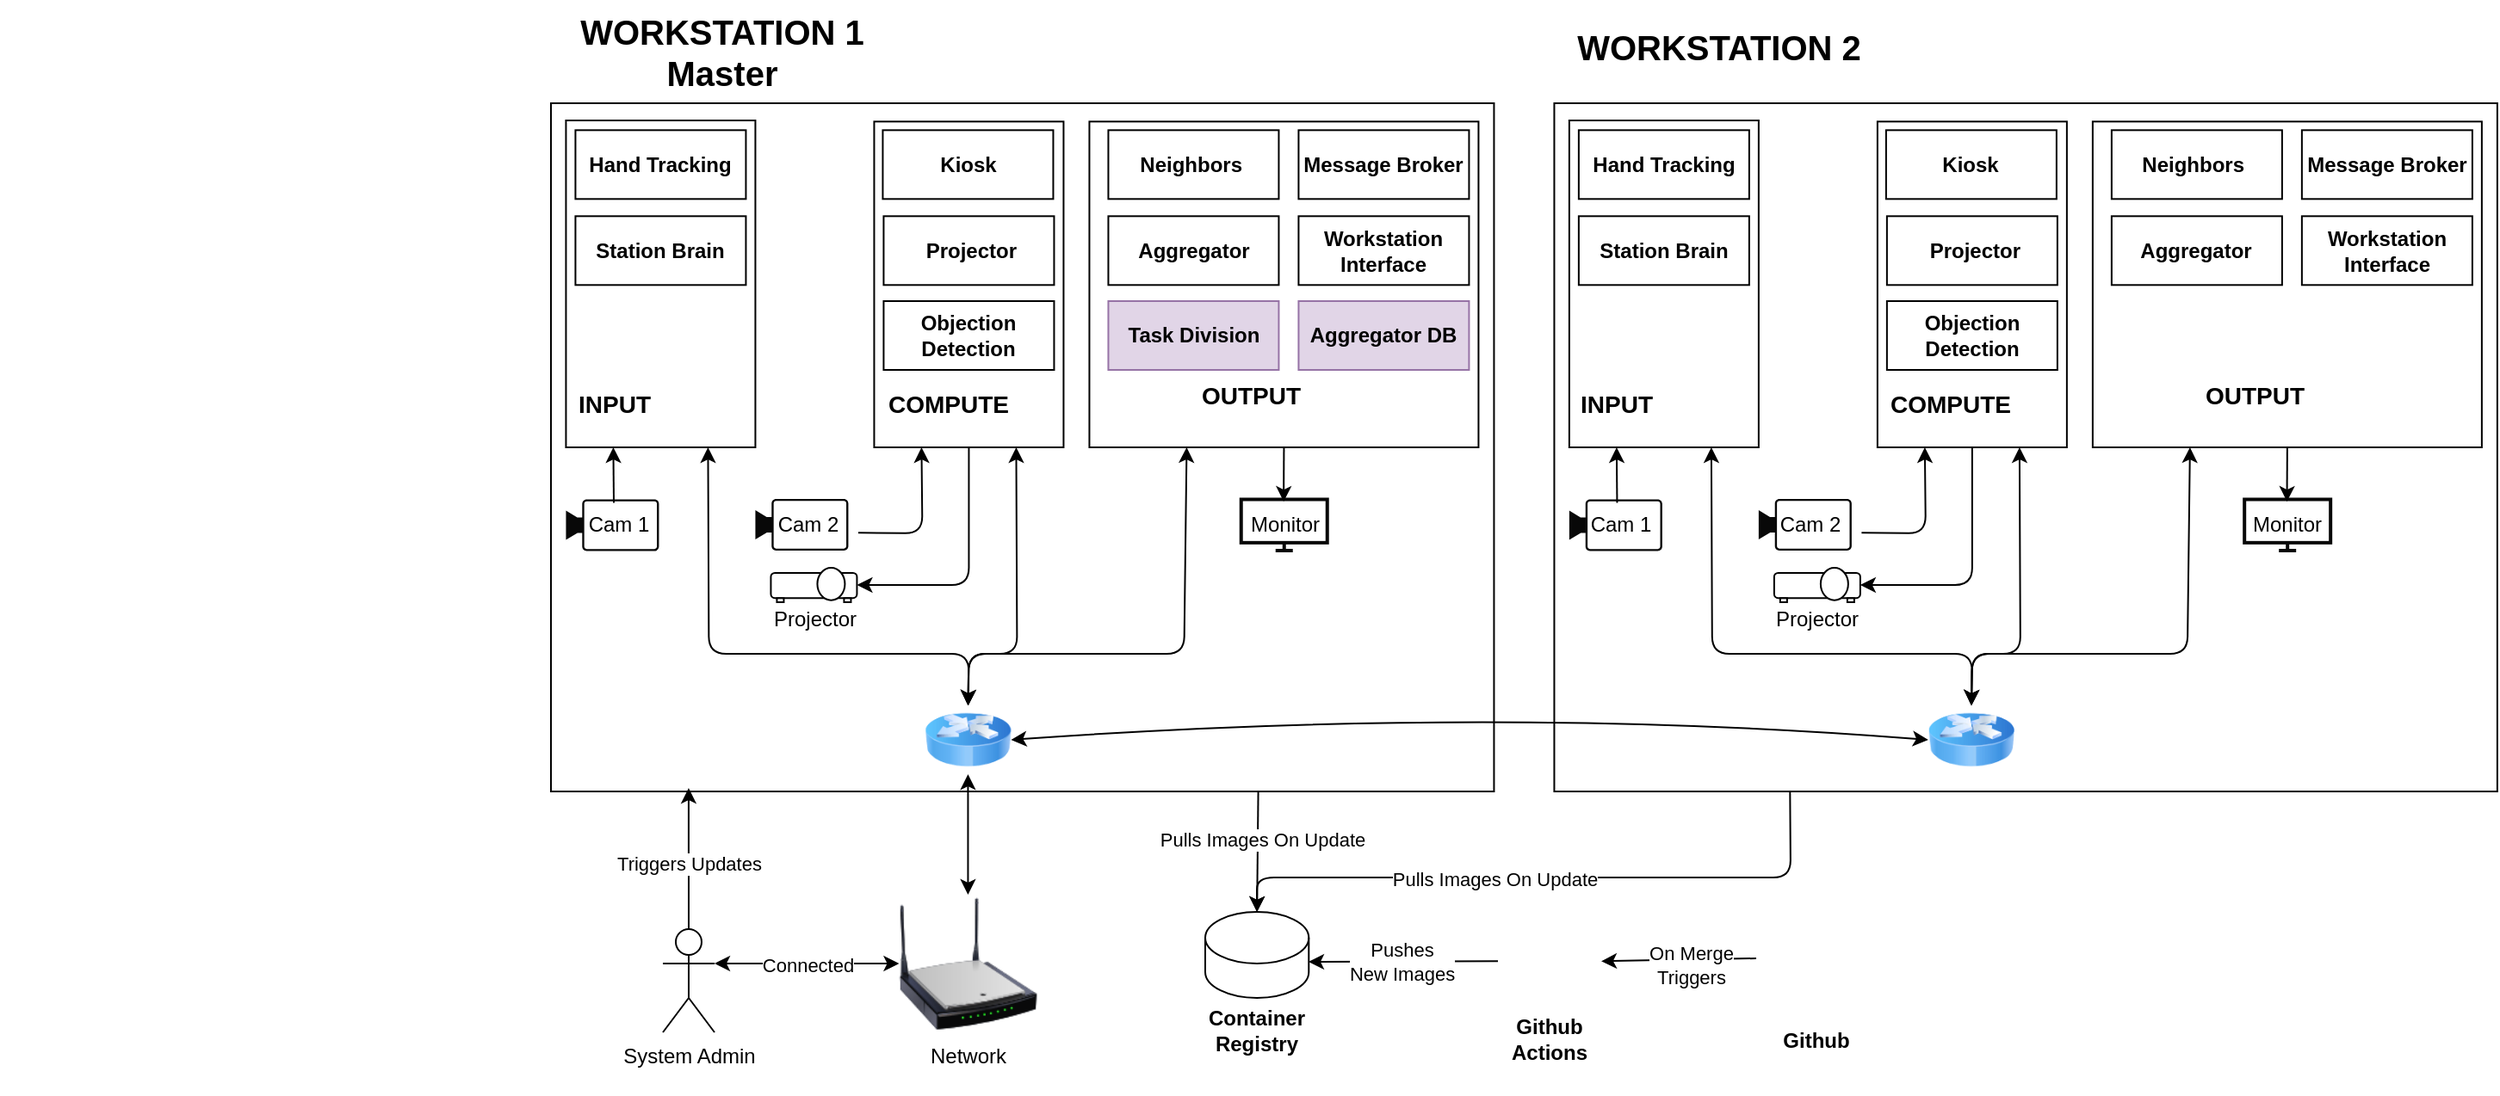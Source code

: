 <mxfile>
    <diagram name="Page-1" id="fSu1nvBmL-WLOgnBngZi">
        <mxGraphModel dx="1554" dy="569" grid="1" gridSize="10" guides="1" tooltips="1" connect="1" arrows="1" fold="1" page="1" pageScale="1" pageWidth="850" pageHeight="1100" math="0" shadow="0">
            <root>
                <mxCell id="0"/>
                <mxCell id="1" parent="0"/>
                <mxCell id="FbwTpNLZBk-BrfY8ni0u-61" value="" style="group" parent="1" vertex="1" connectable="0">
                    <mxGeometry x="660" y="530" width="60.15" height="84" as="geometry"/>
                </mxCell>
                <mxCell id="gEsfyHYxPAKIMErTJ0Sl-161" value="" style="shape=cylinder3;whiteSpace=wrap;html=1;boundedLbl=1;backgroundOutline=1;size=15;" parent="FbwTpNLZBk-BrfY8ni0u-61" vertex="1">
                    <mxGeometry width="60.15" height="50" as="geometry"/>
                </mxCell>
                <mxCell id="gEsfyHYxPAKIMErTJ0Sl-178" value="&lt;b&gt;Container&lt;/b&gt;&lt;div&gt;&lt;b&gt;Registry&lt;/b&gt;&lt;/div&gt;" style="text;html=1;align=center;verticalAlign=middle;whiteSpace=wrap;rounded=0;" parent="FbwTpNLZBk-BrfY8ni0u-61" vertex="1">
                    <mxGeometry x="0.15" y="54" width="60" height="30" as="geometry"/>
                </mxCell>
                <mxCell id="FbwTpNLZBk-BrfY8ni0u-62" value="" style="group" parent="1" vertex="1" connectable="0">
                    <mxGeometry x="-40" y="130.0" width="60" height="94.0" as="geometry"/>
                </mxCell>
                <mxCell id="gEsfyHYxPAKIMErTJ0Sl-179" value="&lt;b&gt;Github&lt;/b&gt;&lt;div&gt;&lt;b&gt;Actions&lt;/b&gt;&lt;/div&gt;" style="text;html=1;align=center;verticalAlign=middle;whiteSpace=wrap;rounded=0;" parent="FbwTpNLZBk-BrfY8ni0u-62" vertex="1">
                    <mxGeometry x="870" y="458.68" width="60" height="30" as="geometry"/>
                </mxCell>
                <mxCell id="gEsfyHYxPAKIMErTJ0Sl-164" value="" style="shape=image;verticalLabelPosition=bottom;labelBackgroundColor=default;verticalAlign=top;aspect=fixed;imageAspect=0;image=https://vectorseek.com/wp-content/uploads/2023/09/GitHub-Actions-Logo-Vector.svg-.png;imageBorder=none;" parent="FbwTpNLZBk-BrfY8ni0u-62" vertex="1">
                    <mxGeometry x="870" y="398.68" width="60" height="60" as="geometry"/>
                </mxCell>
                <mxCell id="FbwTpNLZBk-BrfY8ni0u-63" value="" style="group" parent="1" vertex="1" connectable="0">
                    <mxGeometry x="980" y="522" width="70" height="96" as="geometry"/>
                </mxCell>
                <mxCell id="gEsfyHYxPAKIMErTJ0Sl-174" value="" style="shape=image;verticalLabelPosition=bottom;labelBackgroundColor=default;verticalAlign=top;aspect=fixed;imageAspect=0;image=https://pngimg.com/uploads/github/github_PNG80.png;shadow=0;imageBorder=none;imageBackground=none;" parent="FbwTpNLZBk-BrfY8ni0u-63" vertex="1">
                    <mxGeometry width="69.07" height="70" as="geometry"/>
                </mxCell>
                <mxCell id="gEsfyHYxPAKIMErTJ0Sl-176" value="&lt;b&gt;Github&lt;/b&gt;" style="text;html=1;align=center;verticalAlign=middle;whiteSpace=wrap;rounded=0;" parent="FbwTpNLZBk-BrfY8ni0u-63" vertex="1">
                    <mxGeometry y="70" width="70" height="26" as="geometry"/>
                </mxCell>
                <mxCell id="114" value="" style="group" vertex="1" connectable="0" parent="1">
                    <mxGeometry x="280" width="1130.44" height="460" as="geometry"/>
                </mxCell>
                <mxCell id="2" value="" style="rounded=0;whiteSpace=wrap;html=1;align=left;" vertex="1" parent="114">
                    <mxGeometry y="60" width="547.72" height="400" as="geometry"/>
                </mxCell>
                <mxCell id="3" value="" style="rounded=0;whiteSpace=wrap;html=1;" vertex="1" parent="114">
                    <mxGeometry x="8.72" y="70" width="110" height="190" as="geometry"/>
                </mxCell>
                <mxCell id="5" value="" style="rounded=0;whiteSpace=wrap;html=1;" vertex="1" parent="114">
                    <mxGeometry x="312.72" y="70.66" width="226" height="189.34" as="geometry"/>
                </mxCell>
                <mxCell id="15" value="&lt;b&gt;&lt;font style=&quot;font-size: 20px;&quot;&gt;WORKSTATION 1&lt;/font&gt;&lt;/b&gt;&lt;div&gt;&lt;span style=&quot;font-size: 20px;&quot;&gt;&lt;b&gt;Master&lt;/b&gt;&lt;/span&gt;&lt;/div&gt;" style="text;html=1;align=center;verticalAlign=middle;resizable=0;points=[];autosize=1;strokeColor=none;fillColor=none;" vertex="1" parent="114">
                    <mxGeometry x="3.72" width="190" height="60" as="geometry"/>
                </mxCell>
                <mxCell id="21" value="&lt;b&gt;Neighbors&amp;nbsp;&lt;/b&gt;" style="rounded=0;whiteSpace=wrap;html=1;" vertex="1" parent="114">
                    <mxGeometry x="323.72" y="75.66" width="99" height="40" as="geometry"/>
                </mxCell>
                <mxCell id="22" value="&lt;b&gt;&lt;font&gt;Hand Tracking&lt;/font&gt;&lt;/b&gt;" style="rounded=0;whiteSpace=wrap;html=1;" vertex="1" parent="114">
                    <mxGeometry x="14.22" y="75.66" width="99" height="40" as="geometry"/>
                </mxCell>
                <mxCell id="23" value="&lt;b&gt;Workstation Interface&lt;/b&gt;" style="rounded=0;whiteSpace=wrap;html=1;" vertex="1" parent="114">
                    <mxGeometry x="434.22" y="125.65" width="99" height="40" as="geometry"/>
                </mxCell>
                <mxCell id="24" value="" style="image;html=1;image=img/lib/clip_art/networking/Router_Icon_128x128.png" vertex="1" parent="114">
                    <mxGeometry x="217.22" y="410" width="50" height="40" as="geometry"/>
                </mxCell>
                <mxCell id="27" value="&lt;b&gt;Aggregator&lt;br&gt;&lt;/b&gt;" style="rounded=0;whiteSpace=wrap;html=1;" vertex="1" parent="114">
                    <mxGeometry x="323.72" y="125.65" width="99" height="40" as="geometry"/>
                </mxCell>
                <mxCell id="31" value="" style="group" vertex="1" connectable="0" parent="114">
                    <mxGeometry x="395.72" y="290" width="60" height="30" as="geometry"/>
                </mxCell>
                <mxCell id="32" value="" style="html=1;verticalLabelPosition=bottom;align=center;labelBackgroundColor=#ffffff;verticalAlign=top;strokeWidth=2;strokeColor=#080808;shadow=0;dashed=0;shape=mxgraph.ios7.icons.monitor;fillColor=default;" vertex="1" parent="31">
                    <mxGeometry x="5.15" y="0.25" width="50" height="29.75" as="geometry"/>
                </mxCell>
                <mxCell id="33" value="Monitor" style="text;html=1;align=center;verticalAlign=middle;resizable=0;points=[];autosize=1;strokeColor=none;fillColor=none;" vertex="1" parent="31">
                    <mxGeometry width="60" height="30" as="geometry"/>
                </mxCell>
                <mxCell id="34" value="&lt;b&gt;Message Broker&lt;/b&gt;" style="rounded=0;whiteSpace=wrap;html=1;" vertex="1" parent="114">
                    <mxGeometry x="434.22" y="75.66" width="99" height="40" as="geometry"/>
                </mxCell>
                <mxCell id="42" value="" style="group" vertex="1" connectable="0" parent="114">
                    <mxGeometry x="8.72" y="290" width="60" height="30.25" as="geometry"/>
                </mxCell>
                <mxCell id="12" value="" style="points=[[0,0.5,0],[0.19,0.02,0],[0.59,0,0],[0.985,0.02,0],[1,0.5,0],[0.985,0.98,0],[0.59,1,0],[0.19,0.98,0]];verticalLabelPosition=bottom;sketch=0;html=1;verticalAlign=top;aspect=fixed;align=center;pointerEvents=1;shape=mxgraph.cisco19.camera;fillColor=#080808;strokeColor=none;" vertex="1" parent="42">
                    <mxGeometry y="0.25" width="54" height="30" as="geometry"/>
                </mxCell>
                <mxCell id="16" value="Cam 1" style="text;html=1;align=center;verticalAlign=middle;resizable=0;points=[];autosize=1;strokeColor=none;fillColor=none;" vertex="1" parent="42">
                    <mxGeometry width="60" height="30" as="geometry"/>
                </mxCell>
                <mxCell id="51" value="" style="group" vertex="1" connectable="0" parent="114">
                    <mxGeometry x="376.22" y="215" width="99" height="30" as="geometry"/>
                </mxCell>
                <mxCell id="6" value="" style="shape=image;verticalLabelPosition=bottom;labelBackgroundColor=default;verticalAlign=top;aspect=fixed;imageAspect=0;image=https://231webdev.com/wp-content/uploads/2015/05/RaspberryPi-logo.png;" vertex="1" parent="51">
                    <mxGeometry x="79" y="2.21" width="20" height="25.59" as="geometry"/>
                </mxCell>
                <mxCell id="20" value="&lt;b&gt;&lt;font style=&quot;font-size: 14px;&quot;&gt;OUTPUT&lt;/font&gt;&lt;/b&gt;" style="text;html=1;align=left;verticalAlign=middle;whiteSpace=wrap;rounded=0;" vertex="1" parent="51">
                    <mxGeometry width="80" height="30" as="geometry"/>
                </mxCell>
                <mxCell id="56" value="" style="group" vertex="1" connectable="0" parent="114">
                    <mxGeometry x="13.72" y="220" width="99" height="30" as="geometry"/>
                </mxCell>
                <mxCell id="7" value="" style="shape=image;verticalLabelPosition=bottom;labelBackgroundColor=default;verticalAlign=top;aspect=fixed;imageAspect=0;image=https://231webdev.com/wp-content/uploads/2015/05/RaspberryPi-logo.png;" vertex="1" parent="56">
                    <mxGeometry x="79" y="2.21" width="20" height="25.59" as="geometry"/>
                </mxCell>
                <mxCell id="18" value="&lt;b&gt;&lt;font style=&quot;font-size: 14px;&quot;&gt;INPUT&lt;/font&gt;&lt;/b&gt;" style="text;html=1;align=left;verticalAlign=middle;whiteSpace=wrap;rounded=0;" vertex="1" parent="56">
                    <mxGeometry width="70" height="30" as="geometry"/>
                </mxCell>
                <mxCell id="58" value="" style="endArrow=classic;startArrow=classic;html=1;entryX=0.75;entryY=1;entryDx=0;entryDy=0;" edge="1" parent="114" source="24" target="3">
                    <mxGeometry width="50" height="50" relative="1" as="geometry">
                        <mxPoint x="37.72" y="400" as="sourcePoint"/>
                        <mxPoint x="87.72" y="350" as="targetPoint"/>
                        <Array as="points">
                            <mxPoint x="242.72" y="380"/>
                            <mxPoint x="91.72" y="380"/>
                        </Array>
                    </mxGeometry>
                </mxCell>
                <mxCell id="4" value="" style="rounded=0;whiteSpace=wrap;html=1;" vertex="1" parent="114">
                    <mxGeometry x="187.72" y="70.66" width="110" height="189.34" as="geometry"/>
                </mxCell>
                <mxCell id="25" value="&lt;b&gt;Objection Detection&lt;/b&gt;" style="rounded=0;whiteSpace=wrap;html=1;" vertex="1" parent="114">
                    <mxGeometry x="193.22" y="175" width="99" height="40" as="geometry"/>
                </mxCell>
                <mxCell id="26" value="&lt;b&gt;&amp;nbsp;Projector&lt;/b&gt;" style="rounded=0;whiteSpace=wrap;html=1;" vertex="1" parent="114">
                    <mxGeometry x="193.22" y="125.65" width="99" height="40" as="geometry"/>
                </mxCell>
                <mxCell id="28" value="" style="group" vertex="1" connectable="0" parent="114">
                    <mxGeometry x="117.72" y="330" width="70" height="45" as="geometry"/>
                </mxCell>
                <mxCell id="29" value="" style="fontColor=#0066CC;verticalAlign=top;verticalLabelPosition=bottom;labelPosition=center;align=center;html=1;outlineConnect=0;fillColor=default;strokeColor=default;gradientColor=none;gradientDirection=north;strokeWidth=10;shape=mxgraph.networks.video_projector;perimeterSpacing=0;" vertex="1" parent="28">
                    <mxGeometry x="10" width="50" height="20" as="geometry"/>
                </mxCell>
                <mxCell id="30" value="Projector" style="text;html=1;align=center;verticalAlign=middle;resizable=0;points=[];autosize=1;strokeColor=none;fillColor=none;" vertex="1" parent="28">
                    <mxGeometry y="15" width="70" height="30" as="geometry"/>
                </mxCell>
                <mxCell id="43" value="" style="group" vertex="1" connectable="0" parent="114">
                    <mxGeometry x="118.72" y="290" width="60" height="30" as="geometry"/>
                </mxCell>
                <mxCell id="10" value="" style="points=[[0,0.5,0],[0.19,0.02,0],[0.59,0,0],[0.985,0.02,0],[1,0.5,0],[0.985,0.98,0],[0.59,1,0],[0.19,0.98,0]];verticalLabelPosition=bottom;sketch=0;html=1;verticalAlign=top;aspect=fixed;align=center;pointerEvents=1;shape=mxgraph.cisco19.camera;fillColor=#080808;strokeColor=none;" vertex="1" parent="43">
                    <mxGeometry width="54" height="30" as="geometry"/>
                </mxCell>
                <mxCell id="17" value="Cam 2" style="text;html=1;align=center;verticalAlign=middle;resizable=0;points=[];autosize=1;strokeColor=none;fillColor=none;" vertex="1" parent="43">
                    <mxGeometry width="60" height="30" as="geometry"/>
                </mxCell>
                <mxCell id="45" value="&lt;b&gt;Kiosk&lt;/b&gt;" style="rounded=0;whiteSpace=wrap;html=1;" vertex="1" parent="114">
                    <mxGeometry x="192.72" y="75.66" width="99" height="40" as="geometry"/>
                </mxCell>
                <mxCell id="46" value="" style="group" vertex="1" connectable="0" parent="114">
                    <mxGeometry x="193.72" y="220" width="99" height="30" as="geometry"/>
                </mxCell>
                <mxCell id="8" value="" style="shape=image;verticalLabelPosition=bottom;labelBackgroundColor=default;verticalAlign=top;aspect=fixed;imageAspect=0;image=https://www.mouser.com/images/suppliers/logos/google-coral.png;" vertex="1" parent="46">
                    <mxGeometry x="76.78" y="10" width="22.22" height="10" as="geometry"/>
                </mxCell>
                <mxCell id="19" value="&lt;b&gt;&lt;font style=&quot;font-size: 14px;&quot;&gt;COMPUTE&lt;/font&gt;&lt;/b&gt;" style="text;html=1;align=left;verticalAlign=middle;whiteSpace=wrap;rounded=0;" vertex="1" parent="46">
                    <mxGeometry width="75.5" height="30" as="geometry"/>
                </mxCell>
                <mxCell id="48" value="" style="endArrow=classic;html=1;exitX=0.5;exitY=1;exitDx=0;exitDy=0;entryX=1;entryY=0.5;entryDx=0;entryDy=0;entryPerimeter=0;" edge="1" parent="114" source="4" target="29">
                    <mxGeometry width="50" height="50" relative="1" as="geometry">
                        <mxPoint x="242.72" y="430" as="sourcePoint"/>
                        <mxPoint x="292.72" y="380" as="targetPoint"/>
                        <Array as="points">
                            <mxPoint x="242.72" y="340"/>
                        </Array>
                    </mxGeometry>
                </mxCell>
                <mxCell id="54" value="" style="endArrow=classic;html=1;exitX=0.996;exitY=0.653;exitDx=0;exitDy=0;exitPerimeter=0;entryX=0.25;entryY=1;entryDx=0;entryDy=0;" edge="1" parent="114" source="17" target="4">
                    <mxGeometry width="50" height="50" relative="1" as="geometry">
                        <mxPoint x="242.72" y="450" as="sourcePoint"/>
                        <mxPoint x="292.72" y="400" as="targetPoint"/>
                        <Array as="points">
                            <mxPoint x="215.72" y="310"/>
                        </Array>
                    </mxGeometry>
                </mxCell>
                <mxCell id="60" value="" style="endArrow=classic;startArrow=classic;html=1;exitX=0.75;exitY=1;exitDx=0;exitDy=0;entryX=0.5;entryY=0;entryDx=0;entryDy=0;" edge="1" parent="114" source="4" target="24">
                    <mxGeometry width="50" height="50" relative="1" as="geometry">
                        <mxPoint x="277.72" y="440" as="sourcePoint"/>
                        <mxPoint x="327.72" y="390" as="targetPoint"/>
                        <Array as="points">
                            <mxPoint x="270.72" y="380"/>
                            <mxPoint x="242.72" y="380"/>
                        </Array>
                    </mxGeometry>
                </mxCell>
                <mxCell id="61" value="&lt;b&gt;Task Division&lt;/b&gt;" style="rounded=0;whiteSpace=wrap;html=1;fillColor=#e1d5e7;strokeColor=#9673a6;" vertex="1" parent="114">
                    <mxGeometry x="323.72" y="175" width="99" height="40" as="geometry"/>
                </mxCell>
                <mxCell id="62" value="&lt;b&gt;Station Brain&lt;/b&gt;" style="rounded=0;whiteSpace=wrap;html=1;" vertex="1" parent="114">
                    <mxGeometry x="14.22" y="125.65" width="99" height="40" as="geometry"/>
                </mxCell>
                <mxCell id="63" value="&lt;b&gt;Aggregator DB&lt;/b&gt;" style="rounded=0;whiteSpace=wrap;html=1;fillColor=#e1d5e7;strokeColor=#9673a6;" vertex="1" parent="114">
                    <mxGeometry x="434.22" y="175" width="99" height="40" as="geometry"/>
                </mxCell>
                <mxCell id="64" value="" style="endArrow=classic;html=1;entryX=0.25;entryY=1;entryDx=0;entryDy=0;exitX=0.463;exitY=0.075;exitDx=0;exitDy=0;exitPerimeter=0;" edge="1" parent="114" source="16" target="3">
                    <mxGeometry width="50" height="50" relative="1" as="geometry">
                        <mxPoint x="-42.28" y="390" as="sourcePoint"/>
                        <mxPoint x="7.72" y="340" as="targetPoint"/>
                    </mxGeometry>
                </mxCell>
                <mxCell id="65" value="" style="endArrow=classic;startArrow=classic;html=1;entryX=0.25;entryY=1;entryDx=0;entryDy=0;exitX=0.5;exitY=0;exitDx=0;exitDy=0;" edge="1" parent="114" source="24" target="5">
                    <mxGeometry width="50" height="50" relative="1" as="geometry">
                        <mxPoint x="337.72" y="430" as="sourcePoint"/>
                        <mxPoint x="387.72" y="380" as="targetPoint"/>
                        <Array as="points">
                            <mxPoint x="242.72" y="380"/>
                            <mxPoint x="367.72" y="380"/>
                        </Array>
                    </mxGeometry>
                </mxCell>
                <mxCell id="66" value="" style="endArrow=classic;html=1;exitX=0.5;exitY=1;exitDx=0;exitDy=0;entryX=0.497;entryY=0.052;entryDx=0;entryDy=0;entryPerimeter=0;" edge="1" parent="114" source="5" target="33">
                    <mxGeometry width="50" height="50" relative="1" as="geometry">
                        <mxPoint x="414.72" y="470.66" as="sourcePoint"/>
                        <mxPoint x="464.72" y="420.66" as="targetPoint"/>
                    </mxGeometry>
                </mxCell>
                <mxCell id="68" value="" style="rounded=0;whiteSpace=wrap;html=1;align=left;" vertex="1" parent="114">
                    <mxGeometry x="582.72" y="60" width="547.72" height="400" as="geometry"/>
                </mxCell>
                <mxCell id="69" value="" style="rounded=0;whiteSpace=wrap;html=1;" vertex="1" parent="114">
                    <mxGeometry x="591.44" y="70" width="110" height="190" as="geometry"/>
                </mxCell>
                <mxCell id="70" value="" style="rounded=0;whiteSpace=wrap;html=1;" vertex="1" parent="114">
                    <mxGeometry x="895.44" y="70.66" width="226" height="189.34" as="geometry"/>
                </mxCell>
                <mxCell id="71" value="&lt;b&gt;&lt;font style=&quot;font-size: 20px;&quot;&gt;WORKSTATION 2&lt;/font&gt;&lt;/b&gt;&lt;div&gt;&lt;br&gt;&lt;/div&gt;" style="text;html=1;align=center;verticalAlign=middle;resizable=0;points=[];autosize=1;strokeColor=none;fillColor=none;" vertex="1" parent="114">
                    <mxGeometry x="582.72" y="10" width="190" height="50" as="geometry"/>
                </mxCell>
                <mxCell id="72" value="&lt;b&gt;Neighbors&amp;nbsp;&lt;/b&gt;" style="rounded=0;whiteSpace=wrap;html=1;" vertex="1" parent="114">
                    <mxGeometry x="906.44" y="75.66" width="99" height="40" as="geometry"/>
                </mxCell>
                <mxCell id="73" value="&lt;b&gt;&lt;font&gt;Hand Tracking&lt;/font&gt;&lt;/b&gt;" style="rounded=0;whiteSpace=wrap;html=1;" vertex="1" parent="114">
                    <mxGeometry x="596.94" y="75.66" width="99" height="40" as="geometry"/>
                </mxCell>
                <mxCell id="74" value="&lt;b&gt;Workstation Interface&lt;/b&gt;" style="rounded=0;whiteSpace=wrap;html=1;" vertex="1" parent="114">
                    <mxGeometry x="1016.94" y="125.65" width="99" height="40" as="geometry"/>
                </mxCell>
                <mxCell id="75" value="" style="image;html=1;image=img/lib/clip_art/networking/Router_Icon_128x128.png" vertex="1" parent="114">
                    <mxGeometry x="799.94" y="410" width="50" height="40" as="geometry"/>
                </mxCell>
                <mxCell id="76" value="&lt;b&gt;Aggregator&lt;br&gt;&lt;/b&gt;" style="rounded=0;whiteSpace=wrap;html=1;" vertex="1" parent="114">
                    <mxGeometry x="906.44" y="125.65" width="99" height="40" as="geometry"/>
                </mxCell>
                <mxCell id="77" value="" style="group" vertex="1" connectable="0" parent="114">
                    <mxGeometry x="978.44" y="290" width="60" height="30" as="geometry"/>
                </mxCell>
                <mxCell id="78" value="" style="html=1;verticalLabelPosition=bottom;align=center;labelBackgroundColor=#ffffff;verticalAlign=top;strokeWidth=2;strokeColor=#080808;shadow=0;dashed=0;shape=mxgraph.ios7.icons.monitor;fillColor=default;" vertex="1" parent="77">
                    <mxGeometry x="5.15" y="0.25" width="50" height="29.75" as="geometry"/>
                </mxCell>
                <mxCell id="79" value="Monitor" style="text;html=1;align=center;verticalAlign=middle;resizable=0;points=[];autosize=1;strokeColor=none;fillColor=none;" vertex="1" parent="77">
                    <mxGeometry width="60" height="30" as="geometry"/>
                </mxCell>
                <mxCell id="80" value="&lt;b&gt;Message Broker&lt;/b&gt;" style="rounded=0;whiteSpace=wrap;html=1;" vertex="1" parent="114">
                    <mxGeometry x="1016.94" y="75.66" width="99" height="40" as="geometry"/>
                </mxCell>
                <mxCell id="81" value="" style="group" vertex="1" connectable="0" parent="114">
                    <mxGeometry x="591.44" y="290" width="60" height="30.25" as="geometry"/>
                </mxCell>
                <mxCell id="82" value="" style="points=[[0,0.5,0],[0.19,0.02,0],[0.59,0,0],[0.985,0.02,0],[1,0.5,0],[0.985,0.98,0],[0.59,1,0],[0.19,0.98,0]];verticalLabelPosition=bottom;sketch=0;html=1;verticalAlign=top;aspect=fixed;align=center;pointerEvents=1;shape=mxgraph.cisco19.camera;fillColor=#080808;strokeColor=none;" vertex="1" parent="81">
                    <mxGeometry y="0.25" width="54" height="30" as="geometry"/>
                </mxCell>
                <mxCell id="83" value="Cam 1" style="text;html=1;align=center;verticalAlign=middle;resizable=0;points=[];autosize=1;strokeColor=none;fillColor=none;" vertex="1" parent="81">
                    <mxGeometry width="60" height="30" as="geometry"/>
                </mxCell>
                <mxCell id="84" value="" style="group" vertex="1" connectable="0" parent="114">
                    <mxGeometry x="958.94" y="215" width="99" height="30" as="geometry"/>
                </mxCell>
                <mxCell id="85" value="" style="shape=image;verticalLabelPosition=bottom;labelBackgroundColor=default;verticalAlign=top;aspect=fixed;imageAspect=0;image=https://231webdev.com/wp-content/uploads/2015/05/RaspberryPi-logo.png;" vertex="1" parent="84">
                    <mxGeometry x="79" y="2.21" width="20" height="25.59" as="geometry"/>
                </mxCell>
                <mxCell id="86" value="&lt;b&gt;&lt;font style=&quot;font-size: 14px;&quot;&gt;OUTPUT&lt;/font&gt;&lt;/b&gt;" style="text;html=1;align=left;verticalAlign=middle;whiteSpace=wrap;rounded=0;" vertex="1" parent="84">
                    <mxGeometry width="80" height="30" as="geometry"/>
                </mxCell>
                <mxCell id="87" value="" style="group" vertex="1" connectable="0" parent="114">
                    <mxGeometry x="596.44" y="220" width="99" height="30" as="geometry"/>
                </mxCell>
                <mxCell id="88" value="" style="shape=image;verticalLabelPosition=bottom;labelBackgroundColor=default;verticalAlign=top;aspect=fixed;imageAspect=0;image=https://231webdev.com/wp-content/uploads/2015/05/RaspberryPi-logo.png;" vertex="1" parent="87">
                    <mxGeometry x="79" y="2.21" width="20" height="25.59" as="geometry"/>
                </mxCell>
                <mxCell id="89" value="&lt;b&gt;&lt;font style=&quot;font-size: 14px;&quot;&gt;INPUT&lt;/font&gt;&lt;/b&gt;" style="text;html=1;align=left;verticalAlign=middle;whiteSpace=wrap;rounded=0;" vertex="1" parent="87">
                    <mxGeometry width="70" height="30" as="geometry"/>
                </mxCell>
                <mxCell id="90" value="" style="endArrow=classic;startArrow=classic;html=1;entryX=0.75;entryY=1;entryDx=0;entryDy=0;" edge="1" parent="114" source="75" target="69">
                    <mxGeometry width="50" height="50" relative="1" as="geometry">
                        <mxPoint x="620.44" y="400" as="sourcePoint"/>
                        <mxPoint x="670.44" y="350" as="targetPoint"/>
                        <Array as="points">
                            <mxPoint x="825.44" y="380"/>
                            <mxPoint x="674.44" y="380"/>
                        </Array>
                    </mxGeometry>
                </mxCell>
                <mxCell id="91" value="" style="rounded=0;whiteSpace=wrap;html=1;" vertex="1" parent="114">
                    <mxGeometry x="770.44" y="70.66" width="110" height="189.34" as="geometry"/>
                </mxCell>
                <mxCell id="92" value="&lt;b&gt;Objection Detection&lt;/b&gt;" style="rounded=0;whiteSpace=wrap;html=1;" vertex="1" parent="114">
                    <mxGeometry x="775.94" y="175" width="99" height="40" as="geometry"/>
                </mxCell>
                <mxCell id="93" value="&lt;b&gt;&amp;nbsp;Projector&lt;/b&gt;" style="rounded=0;whiteSpace=wrap;html=1;" vertex="1" parent="114">
                    <mxGeometry x="775.94" y="125.65" width="99" height="40" as="geometry"/>
                </mxCell>
                <mxCell id="94" value="" style="group" vertex="1" connectable="0" parent="114">
                    <mxGeometry x="700.44" y="330" width="70" height="45" as="geometry"/>
                </mxCell>
                <mxCell id="95" value="" style="fontColor=#0066CC;verticalAlign=top;verticalLabelPosition=bottom;labelPosition=center;align=center;html=1;outlineConnect=0;fillColor=default;strokeColor=default;gradientColor=none;gradientDirection=north;strokeWidth=10;shape=mxgraph.networks.video_projector;perimeterSpacing=0;" vertex="1" parent="94">
                    <mxGeometry x="10" width="50" height="20" as="geometry"/>
                </mxCell>
                <mxCell id="96" value="Projector" style="text;html=1;align=center;verticalAlign=middle;resizable=0;points=[];autosize=1;strokeColor=none;fillColor=none;" vertex="1" parent="94">
                    <mxGeometry y="15" width="70" height="30" as="geometry"/>
                </mxCell>
                <mxCell id="97" value="" style="group" vertex="1" connectable="0" parent="114">
                    <mxGeometry x="701.44" y="290" width="60" height="30" as="geometry"/>
                </mxCell>
                <mxCell id="98" value="" style="points=[[0,0.5,0],[0.19,0.02,0],[0.59,0,0],[0.985,0.02,0],[1,0.5,0],[0.985,0.98,0],[0.59,1,0],[0.19,0.98,0]];verticalLabelPosition=bottom;sketch=0;html=1;verticalAlign=top;aspect=fixed;align=center;pointerEvents=1;shape=mxgraph.cisco19.camera;fillColor=#080808;strokeColor=none;" vertex="1" parent="97">
                    <mxGeometry width="54" height="30" as="geometry"/>
                </mxCell>
                <mxCell id="99" value="Cam 2" style="text;html=1;align=center;verticalAlign=middle;resizable=0;points=[];autosize=1;strokeColor=none;fillColor=none;" vertex="1" parent="97">
                    <mxGeometry width="60" height="30" as="geometry"/>
                </mxCell>
                <mxCell id="100" value="&lt;b&gt;Kiosk&lt;/b&gt;" style="rounded=0;whiteSpace=wrap;html=1;" vertex="1" parent="114">
                    <mxGeometry x="775.44" y="75.66" width="99" height="40" as="geometry"/>
                </mxCell>
                <mxCell id="101" value="" style="group" vertex="1" connectable="0" parent="114">
                    <mxGeometry x="776.44" y="220" width="99" height="30" as="geometry"/>
                </mxCell>
                <mxCell id="102" value="" style="shape=image;verticalLabelPosition=bottom;labelBackgroundColor=default;verticalAlign=top;aspect=fixed;imageAspect=0;image=https://www.mouser.com/images/suppliers/logos/google-coral.png;" vertex="1" parent="101">
                    <mxGeometry x="76.78" y="10" width="22.22" height="10" as="geometry"/>
                </mxCell>
                <mxCell id="103" value="&lt;b&gt;&lt;font style=&quot;font-size: 14px;&quot;&gt;COMPUTE&lt;/font&gt;&lt;/b&gt;" style="text;html=1;align=left;verticalAlign=middle;whiteSpace=wrap;rounded=0;" vertex="1" parent="101">
                    <mxGeometry width="75.5" height="30" as="geometry"/>
                </mxCell>
                <mxCell id="104" value="" style="endArrow=classic;html=1;exitX=0.5;exitY=1;exitDx=0;exitDy=0;entryX=1;entryY=0.5;entryDx=0;entryDy=0;entryPerimeter=0;" edge="1" parent="114" source="91" target="95">
                    <mxGeometry width="50" height="50" relative="1" as="geometry">
                        <mxPoint x="825.44" y="430" as="sourcePoint"/>
                        <mxPoint x="875.44" y="380" as="targetPoint"/>
                        <Array as="points">
                            <mxPoint x="825.44" y="340"/>
                        </Array>
                    </mxGeometry>
                </mxCell>
                <mxCell id="105" value="" style="endArrow=classic;html=1;exitX=0.996;exitY=0.653;exitDx=0;exitDy=0;exitPerimeter=0;entryX=0.25;entryY=1;entryDx=0;entryDy=0;" edge="1" parent="114" source="99" target="91">
                    <mxGeometry width="50" height="50" relative="1" as="geometry">
                        <mxPoint x="825.44" y="450" as="sourcePoint"/>
                        <mxPoint x="875.44" y="400" as="targetPoint"/>
                        <Array as="points">
                            <mxPoint x="798.44" y="310"/>
                        </Array>
                    </mxGeometry>
                </mxCell>
                <mxCell id="106" value="" style="endArrow=classic;startArrow=classic;html=1;exitX=0.75;exitY=1;exitDx=0;exitDy=0;entryX=0.5;entryY=0;entryDx=0;entryDy=0;" edge="1" parent="114" source="91" target="75">
                    <mxGeometry width="50" height="50" relative="1" as="geometry">
                        <mxPoint x="860.44" y="440" as="sourcePoint"/>
                        <mxPoint x="910.44" y="390" as="targetPoint"/>
                        <Array as="points">
                            <mxPoint x="853.44" y="380"/>
                            <mxPoint x="825.44" y="380"/>
                        </Array>
                    </mxGeometry>
                </mxCell>
                <mxCell id="108" value="&lt;b&gt;Station Brain&lt;/b&gt;" style="rounded=0;whiteSpace=wrap;html=1;" vertex="1" parent="114">
                    <mxGeometry x="596.94" y="125.65" width="99" height="40" as="geometry"/>
                </mxCell>
                <mxCell id="110" value="" style="endArrow=classic;html=1;entryX=0.25;entryY=1;entryDx=0;entryDy=0;exitX=0.463;exitY=0.075;exitDx=0;exitDy=0;exitPerimeter=0;" edge="1" parent="114" source="83" target="69">
                    <mxGeometry width="50" height="50" relative="1" as="geometry">
                        <mxPoint x="540.44" y="390" as="sourcePoint"/>
                        <mxPoint x="590.44" y="340" as="targetPoint"/>
                    </mxGeometry>
                </mxCell>
                <mxCell id="111" value="" style="endArrow=classic;startArrow=classic;html=1;entryX=0.25;entryY=1;entryDx=0;entryDy=0;exitX=0.5;exitY=0;exitDx=0;exitDy=0;" edge="1" parent="114" source="75" target="70">
                    <mxGeometry width="50" height="50" relative="1" as="geometry">
                        <mxPoint x="920.44" y="430" as="sourcePoint"/>
                        <mxPoint x="970.44" y="380" as="targetPoint"/>
                        <Array as="points">
                            <mxPoint x="825.44" y="380"/>
                            <mxPoint x="950.44" y="380"/>
                        </Array>
                    </mxGeometry>
                </mxCell>
                <mxCell id="112" value="" style="endArrow=classic;html=1;exitX=0.5;exitY=1;exitDx=0;exitDy=0;entryX=0.497;entryY=0.052;entryDx=0;entryDy=0;entryPerimeter=0;" edge="1" parent="114" source="70" target="79">
                    <mxGeometry width="50" height="50" relative="1" as="geometry">
                        <mxPoint x="997.44" y="470.66" as="sourcePoint"/>
                        <mxPoint x="1047.44" y="420.66" as="targetPoint"/>
                    </mxGeometry>
                </mxCell>
                <mxCell id="113" value="" style="endArrow=classic;startArrow=classic;html=1;rounded=0;curved=1;entryX=1;entryY=0.5;entryDx=0;entryDy=0;exitX=0;exitY=0.5;exitDx=0;exitDy=0;" edge="1" parent="114" source="75" target="24">
                    <mxGeometry width="50" height="50" relative="1" as="geometry">
                        <mxPoint x="740.22" y="621" as="sourcePoint"/>
                        <mxPoint x="305.22" y="620" as="targetPoint"/>
                        <Array as="points">
                            <mxPoint x="547.72" y="410"/>
                        </Array>
                    </mxGeometry>
                </mxCell>
                <mxCell id="115" value="Network" style="image;html=1;image=img/lib/clip_art/networking/Wireless_Router_N_128x128.png" vertex="1" parent="1">
                    <mxGeometry x="482.22" y="520" width="80" height="80" as="geometry"/>
                </mxCell>
                <mxCell id="116" value="" style="endArrow=classic;startArrow=classic;html=1;entryX=0.5;entryY=1;entryDx=0;entryDy=0;exitX=0.5;exitY=0;exitDx=0;exitDy=0;" edge="1" parent="1" source="115" target="24">
                    <mxGeometry width="50" height="50" relative="1" as="geometry">
                        <mxPoint x="390" y="590" as="sourcePoint"/>
                        <mxPoint x="440" y="540" as="targetPoint"/>
                    </mxGeometry>
                </mxCell>
                <mxCell id="117" value="System Admin&lt;div&gt;&lt;br&gt;&lt;/div&gt;" style="shape=umlActor;verticalLabelPosition=bottom;verticalAlign=top;html=1;outlineConnect=0;" vertex="1" parent="1">
                    <mxGeometry x="345" y="540" width="30" height="60" as="geometry"/>
                </mxCell>
                <mxCell id="118" value="" style="endArrow=classic;startArrow=classic;html=1;entryX=0;entryY=0.5;entryDx=0;entryDy=0;exitX=1;exitY=0.333;exitDx=0;exitDy=0;exitPerimeter=0;" edge="1" parent="1" source="117" target="115">
                    <mxGeometry width="50" height="50" relative="1" as="geometry">
                        <mxPoint x="390" y="560" as="sourcePoint"/>
                        <mxPoint x="470" y="600" as="targetPoint"/>
                        <Array as="points"/>
                    </mxGeometry>
                </mxCell>
                <mxCell id="119" value="Connected" style="edgeLabel;html=1;align=center;verticalAlign=middle;resizable=0;points=[];" vertex="1" connectable="0" parent="118">
                    <mxGeometry x="0.005" y="-1" relative="1" as="geometry">
                        <mxPoint as="offset"/>
                    </mxGeometry>
                </mxCell>
                <mxCell id="121" value="" style="endArrow=classic;html=1;entryX=0.146;entryY=0.995;entryDx=0;entryDy=0;entryPerimeter=0;exitX=0.5;exitY=0;exitDx=0;exitDy=0;exitPerimeter=0;" edge="1" parent="1" source="117" target="2">
                    <mxGeometry width="50" height="50" relative="1" as="geometry">
                        <mxPoint x="280" y="580" as="sourcePoint"/>
                        <mxPoint x="330" y="530" as="targetPoint"/>
                    </mxGeometry>
                </mxCell>
                <mxCell id="122" value="Triggers Updates" style="edgeLabel;html=1;align=center;verticalAlign=middle;resizable=0;points=[];" vertex="1" connectable="0" parent="121">
                    <mxGeometry x="-0.074" relative="1" as="geometry">
                        <mxPoint as="offset"/>
                    </mxGeometry>
                </mxCell>
                <mxCell id="123" value="" style="endArrow=classic;html=1;exitX=0;exitY=0.5;exitDx=0;exitDy=0;" edge="1" parent="1" source="gEsfyHYxPAKIMErTJ0Sl-164">
                    <mxGeometry width="50" height="50" relative="1" as="geometry">
                        <mxPoint x="830" y="620" as="sourcePoint"/>
                        <mxPoint x="720" y="559" as="targetPoint"/>
                    </mxGeometry>
                </mxCell>
                <mxCell id="124" value="Pushes&lt;div&gt;New Images&lt;/div&gt;" style="edgeLabel;html=1;align=center;verticalAlign=middle;resizable=0;points=[];" vertex="1" connectable="0" parent="123">
                    <mxGeometry x="0.022" relative="1" as="geometry">
                        <mxPoint as="offset"/>
                    </mxGeometry>
                </mxCell>
                <mxCell id="125" value="" style="endArrow=classic;html=1;entryX=1;entryY=0.5;entryDx=0;entryDy=0;exitX=0;exitY=0.5;exitDx=0;exitDy=0;" edge="1" parent="1" source="gEsfyHYxPAKIMErTJ0Sl-174" target="gEsfyHYxPAKIMErTJ0Sl-164">
                    <mxGeometry width="50" height="50" relative="1" as="geometry">
                        <mxPoint x="890" y="720" as="sourcePoint"/>
                        <mxPoint x="940" y="670" as="targetPoint"/>
                    </mxGeometry>
                </mxCell>
                <mxCell id="126" value="On Merge&lt;div&gt;Triggers&lt;/div&gt;" style="edgeLabel;html=1;align=center;verticalAlign=middle;resizable=0;points=[];" vertex="1" connectable="0" parent="125">
                    <mxGeometry x="-0.15" y="3" relative="1" as="geometry">
                        <mxPoint as="offset"/>
                    </mxGeometry>
                </mxCell>
                <mxCell id="127" value="" style="endArrow=classic;html=1;entryX=0.5;entryY=0;entryDx=0;entryDy=0;entryPerimeter=0;exitX=0.75;exitY=1;exitDx=0;exitDy=0;" edge="1" parent="1" source="2" target="gEsfyHYxPAKIMErTJ0Sl-161">
                    <mxGeometry width="50" height="50" relative="1" as="geometry">
                        <mxPoint x="690" y="470" as="sourcePoint"/>
                        <mxPoint x="670" y="470" as="targetPoint"/>
                    </mxGeometry>
                </mxCell>
                <mxCell id="129" value="Pulls Images On Update" style="edgeLabel;html=1;align=center;verticalAlign=middle;resizable=0;points=[];" vertex="1" connectable="0" parent="127">
                    <mxGeometry x="-0.213" y="2" relative="1" as="geometry">
                        <mxPoint as="offset"/>
                    </mxGeometry>
                </mxCell>
                <mxCell id="128" value="" style="endArrow=classic;html=1;exitX=0.25;exitY=1;exitDx=0;exitDy=0;entryX=0.5;entryY=0;entryDx=0;entryDy=0;entryPerimeter=0;" edge="1" parent="1" source="68" target="gEsfyHYxPAKIMErTJ0Sl-161">
                    <mxGeometry width="50" height="50" relative="1" as="geometry">
                        <mxPoint x="770" y="540" as="sourcePoint"/>
                        <mxPoint x="820" y="490" as="targetPoint"/>
                        <Array as="points">
                            <mxPoint x="1000" y="510"/>
                            <mxPoint x="690" y="510"/>
                        </Array>
                    </mxGeometry>
                </mxCell>
                <mxCell id="130" value="&lt;span style=&quot;color: rgb(0, 0, 0);&quot;&gt;Pulls Images On Update&lt;/span&gt;" style="edgeLabel;html=1;align=center;verticalAlign=middle;resizable=0;points=[];" vertex="1" connectable="0" parent="128">
                    <mxGeometry x="0.168" y="1" relative="1" as="geometry">
                        <mxPoint as="offset"/>
                    </mxGeometry>
                </mxCell>
            </root>
        </mxGraphModel>
    </diagram>
</mxfile>